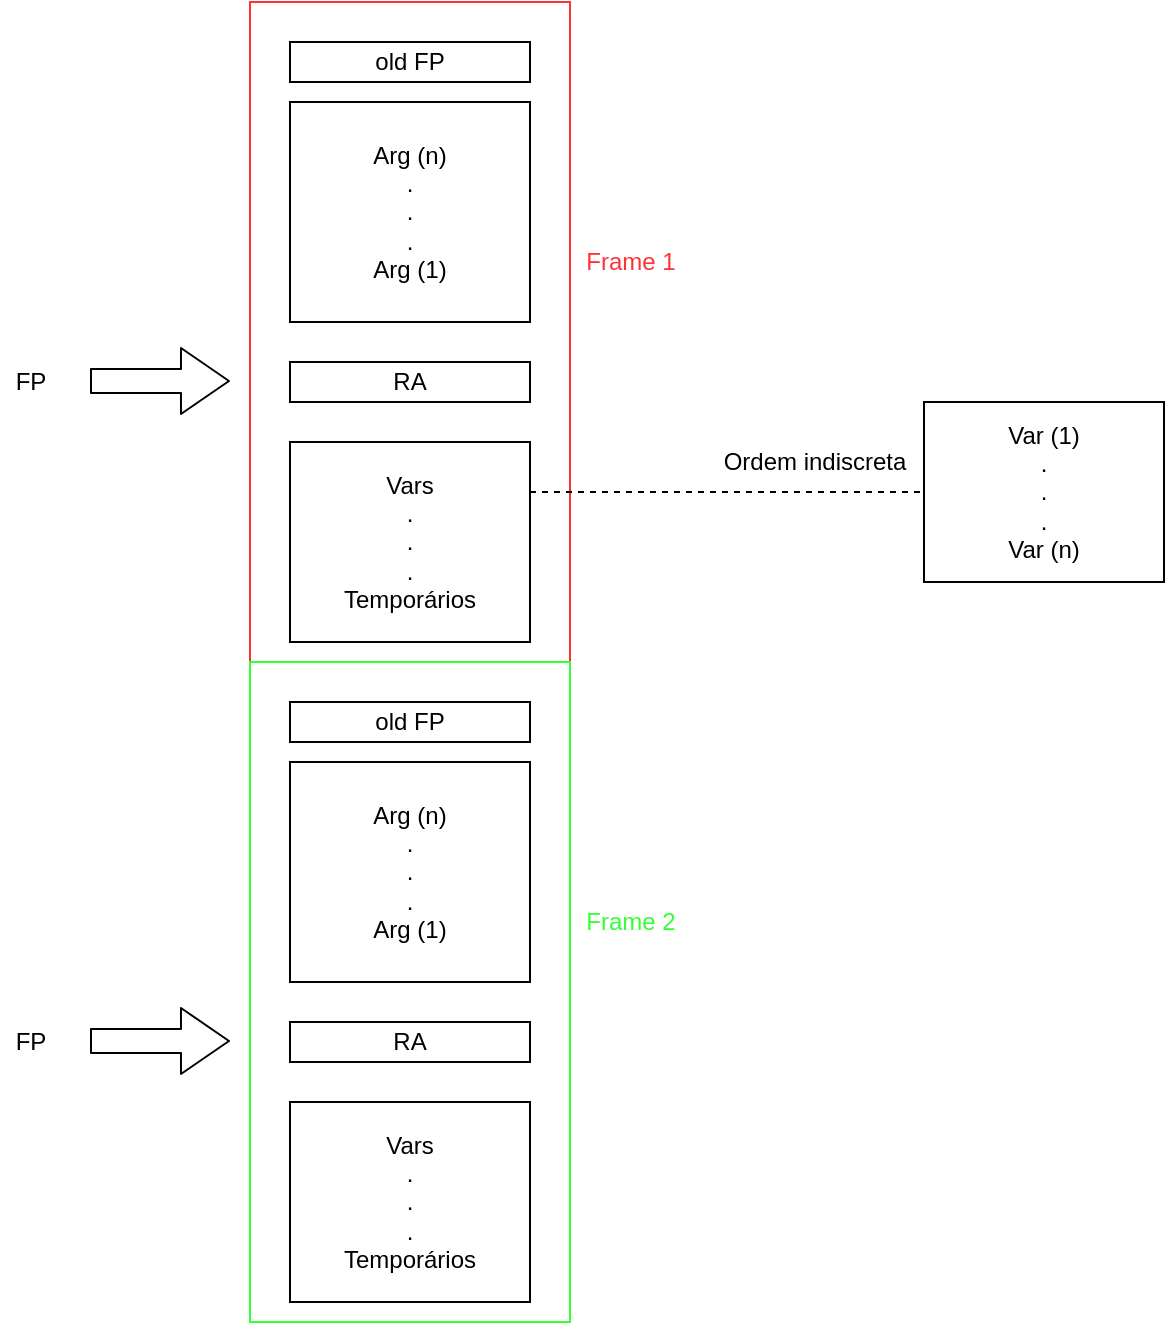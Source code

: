 <mxfile version="13.0.3" type="device" pages="2"><diagram id="4wibgJpAIexuDNMi66K7" name="Page-1"><mxGraphModel dx="2523" dy="978" grid="1" gridSize="10" guides="1" tooltips="1" connect="1" arrows="1" fold="1" page="1" pageScale="1" pageWidth="850" pageHeight="1100" math="0" shadow="0"><root><mxCell id="0"/><mxCell id="1" parent="0"/><mxCell id="9ghQ8gWUfs1PasMU54X1-11" value="" style="rounded=0;whiteSpace=wrap;html=1;strokeColor=#FF3333;" parent="1" vertex="1"><mxGeometry x="-637" y="170" width="160" height="330" as="geometry"/></mxCell><mxCell id="9ghQ8gWUfs1PasMU54X1-1" value="Arg (n)&lt;br&gt;.&lt;br&gt;.&lt;br&gt;.&lt;br&gt;Arg (1)" style="rounded=0;whiteSpace=wrap;html=1;" parent="1" vertex="1"><mxGeometry x="-617" y="220" width="120" height="110" as="geometry"/></mxCell><mxCell id="9ghQ8gWUfs1PasMU54X1-2" value="old FP" style="rounded=0;whiteSpace=wrap;html=1;" parent="1" vertex="1"><mxGeometry x="-617" y="190" width="120" height="20" as="geometry"/></mxCell><mxCell id="9ghQ8gWUfs1PasMU54X1-3" value="RA" style="rounded=0;whiteSpace=wrap;html=1;" parent="1" vertex="1"><mxGeometry x="-617" y="350" width="120" height="20" as="geometry"/></mxCell><mxCell id="9ghQ8gWUfs1PasMU54X1-4" value="" style="shape=flexArrow;endArrow=classic;html=1;width=12;endSize=7.67;" parent="1" edge="1"><mxGeometry width="50" height="50" relative="1" as="geometry"><mxPoint x="-717" y="359.5" as="sourcePoint"/><mxPoint x="-647" y="359.5" as="targetPoint"/></mxGeometry></mxCell><mxCell id="9ghQ8gWUfs1PasMU54X1-5" value="FP" style="text;html=1;align=center;verticalAlign=middle;resizable=0;points=[];autosize=1;" parent="1" vertex="1"><mxGeometry x="-762" y="350" width="30" height="20" as="geometry"/></mxCell><mxCell id="9ghQ8gWUfs1PasMU54X1-6" value="Var (1)&lt;br&gt;.&lt;br&gt;.&lt;br&gt;.&lt;br&gt;Var (n)" style="rounded=0;whiteSpace=wrap;html=1;" parent="1" vertex="1"><mxGeometry x="-300" y="370" width="120" height="90" as="geometry"/></mxCell><mxCell id="9ghQ8gWUfs1PasMU54X1-7" value="Vars&lt;br&gt;.&lt;br&gt;.&lt;br&gt;.&lt;br&gt;Temporários" style="rounded=0;whiteSpace=wrap;html=1;" parent="1" vertex="1"><mxGeometry x="-617" y="390" width="120" height="100" as="geometry"/></mxCell><mxCell id="9ghQ8gWUfs1PasMU54X1-8" value="Arg (n)&lt;br&gt;.&lt;br&gt;.&lt;br&gt;.&lt;br&gt;Arg (1)" style="rounded=0;whiteSpace=wrap;html=1;" parent="1" vertex="1"><mxGeometry x="-617" y="510" width="120" height="110" as="geometry"/></mxCell><mxCell id="9ghQ8gWUfs1PasMU54X1-10" value="Ordem indiscreta" style="text;html=1;align=center;verticalAlign=middle;resizable=0;points=[];autosize=1;" parent="1" vertex="1"><mxGeometry x="-410" y="390" width="110" height="20" as="geometry"/></mxCell><mxCell id="9ghQ8gWUfs1PasMU54X1-12" value="&lt;font color=&quot;#ff3333&quot;&gt;Frame 1&lt;/font&gt;" style="text;html=1;align=center;verticalAlign=middle;resizable=0;points=[];autosize=1;" parent="1" vertex="1"><mxGeometry x="-477" y="290" width="60" height="20" as="geometry"/></mxCell><mxCell id="9ghQ8gWUfs1PasMU54X1-13" value="" style="rounded=0;whiteSpace=wrap;html=1;strokeColor=#33FF33;" parent="1" vertex="1"><mxGeometry x="-637" y="500" width="160" height="330" as="geometry"/></mxCell><mxCell id="9ghQ8gWUfs1PasMU54X1-14" value="Arg (n)&lt;br&gt;.&lt;br&gt;.&lt;br&gt;.&lt;br&gt;Arg (1)" style="rounded=0;whiteSpace=wrap;html=1;" parent="1" vertex="1"><mxGeometry x="-617" y="550" width="120" height="110" as="geometry"/></mxCell><mxCell id="9ghQ8gWUfs1PasMU54X1-15" value="old FP" style="rounded=0;whiteSpace=wrap;html=1;" parent="1" vertex="1"><mxGeometry x="-617" y="520" width="120" height="20" as="geometry"/></mxCell><mxCell id="9ghQ8gWUfs1PasMU54X1-16" value="RA" style="rounded=0;whiteSpace=wrap;html=1;" parent="1" vertex="1"><mxGeometry x="-617" y="680" width="120" height="20" as="geometry"/></mxCell><mxCell id="9ghQ8gWUfs1PasMU54X1-17" value="" style="shape=flexArrow;endArrow=classic;html=1;width=12;endSize=7.67;" parent="1" edge="1"><mxGeometry width="50" height="50" relative="1" as="geometry"><mxPoint x="-717" y="689.5" as="sourcePoint"/><mxPoint x="-647" y="689.5" as="targetPoint"/></mxGeometry></mxCell><mxCell id="9ghQ8gWUfs1PasMU54X1-18" value="FP" style="text;html=1;align=center;verticalAlign=middle;resizable=0;points=[];autosize=1;" parent="1" vertex="1"><mxGeometry x="-762" y="680" width="30" height="20" as="geometry"/></mxCell><mxCell id="9ghQ8gWUfs1PasMU54X1-19" value="Vars&lt;br&gt;.&lt;br&gt;.&lt;br&gt;.&lt;br&gt;Temporários" style="rounded=0;whiteSpace=wrap;html=1;" parent="1" vertex="1"><mxGeometry x="-617" y="720" width="120" height="100" as="geometry"/></mxCell><mxCell id="9ghQ8gWUfs1PasMU54X1-20" value="&lt;font color=&quot;#33ff33&quot;&gt;Frame 2&lt;/font&gt;" style="text;html=1;align=center;verticalAlign=middle;resizable=0;points=[];autosize=1;" parent="1" vertex="1"><mxGeometry x="-477" y="620" width="60" height="20" as="geometry"/></mxCell><mxCell id="9ghQ8gWUfs1PasMU54X1-21" value="" style="endArrow=none;dashed=1;html=1;entryX=0;entryY=0.5;entryDx=0;entryDy=0;exitX=1;exitY=0.25;exitDx=0;exitDy=0;" parent="1" source="9ghQ8gWUfs1PasMU54X1-7" target="9ghQ8gWUfs1PasMU54X1-6" edge="1"><mxGeometry width="50" height="50" relative="1" as="geometry"><mxPoint x="-537" y="550" as="sourcePoint"/><mxPoint x="-487" y="500" as="targetPoint"/></mxGeometry></mxCell></root></mxGraphModel></diagram><diagram id="Yg_myk2d4csu1TDAyhJe" name="Page-2"><mxGraphModel dx="2031" dy="2287" grid="1" gridSize="10" guides="1" tooltips="1" connect="1" arrows="1" fold="1" page="1" pageScale="1" pageWidth="850" pageHeight="1100" math="0" shadow="0"><root><mxCell id="Uy7HCctzEd8THM7PQtS6-0"/><mxCell id="Uy7HCctzEd8THM7PQtS6-1" parent="Uy7HCctzEd8THM7PQtS6-0"/><mxCell id="Uy7HCctzEd8THM7PQtS6-3" value="INT" style="rounded=0;whiteSpace=wrap;html=1;strokeColor=#000000;align=center;" vertex="1" parent="Uy7HCctzEd8THM7PQtS6-1"><mxGeometry x="40" y="50" width="120" height="60" as="geometry"/></mxCell><mxCell id="Uy7HCctzEd8THM7PQtS6-4" value="FLOAT&lt;span style=&quot;font-family: monospace ; font-size: 0px&quot;&gt;%3CmxGraphModel%3E%3Croot%3E%3CmxCell%20id%3D%220%22%2F%3E%3CmxCell%20id%3D%221%22%20parent%3D%220%22%2F%3E%3CmxCell%20id%3D%222%22%20value%3D%22INT%22%20style%3D%22rounded%3D0%3BwhiteSpace%3Dwrap%3Bhtml%3D1%3BstrokeColor%3D%23000000%3Balign%3Dcenter%3B%22%20vertex%3D%221%22%20parent%3D%221%22%3E%3CmxGeometry%20x%3D%22160%22%20y%3D%22190%22%20width%3D%22120%22%20height%3D%2260%22%20as%3D%22geometry%22%2F%3E%3C%2FmxCell%3E%3C%2Froot%3E%3C%2FmxGraphModel%3E&lt;/span&gt;" style="rounded=0;whiteSpace=wrap;html=1;strokeColor=#000000;align=center;" vertex="1" parent="Uy7HCctzEd8THM7PQtS6-1"><mxGeometry x="280" y="110" width="120" height="60" as="geometry"/></mxCell><mxCell id="Uy7HCctzEd8THM7PQtS6-5" value="STRING" style="rounded=0;whiteSpace=wrap;html=1;strokeColor=#000000;align=center;" vertex="1" parent="Uy7HCctzEd8THM7PQtS6-1"><mxGeometry x="480" y="50" width="120" height="60" as="geometry"/></mxCell><mxCell id="Uy7HCctzEd8THM7PQtS6-6" value="BOOL" style="rounded=0;whiteSpace=wrap;html=1;strokeColor=#000000;align=center;" vertex="1" parent="Uy7HCctzEd8THM7PQtS6-1"><mxGeometry x="280" y="170" width="120" height="60" as="geometry"/></mxCell><mxCell id="Uy7HCctzEd8THM7PQtS6-7" value="ARRAY" style="rounded=0;whiteSpace=wrap;html=1;strokeColor=#000000;align=center;" vertex="1" parent="Uy7HCctzEd8THM7PQtS6-1"><mxGeometry x="680" y="50" width="120" height="60" as="geometry"/></mxCell><mxCell id="Uy7HCctzEd8THM7PQtS6-8" value="ID" style="rounded=0;whiteSpace=wrap;html=1;strokeColor=#000000;align=center;" vertex="1" parent="Uy7HCctzEd8THM7PQtS6-1"><mxGeometry x="480" y="110" width="120" height="60" as="geometry"/></mxCell><mxCell id="Uy7HCctzEd8THM7PQtS6-17" value="INT" style="rounded=0;whiteSpace=wrap;html=1;strokeColor=#000000;align=center;" vertex="1" parent="Uy7HCctzEd8THM7PQtS6-1"><mxGeometry x="280" y="50" width="120" height="60" as="geometry"/></mxCell><mxCell id="Uy7HCctzEd8THM7PQtS6-19" value="&lt;b&gt;&lt;font style=&quot;font-size: 18px&quot;&gt;Compativel&lt;/font&gt;&lt;/b&gt;" style="text;html=1;align=center;verticalAlign=middle;resizable=0;points=[];autosize=1;" vertex="1" parent="Uy7HCctzEd8THM7PQtS6-1"><mxGeometry x="285" y="10" width="110" height="20" as="geometry"/></mxCell><mxCell id="Uy7HCctzEd8THM7PQtS6-20" value="&lt;b&gt;&lt;font style=&quot;font-size: 18px&quot;&gt;Não&lt;br&gt;Compativel&lt;/font&gt;&lt;/b&gt;" style="text;html=1;align=center;verticalAlign=middle;resizable=0;points=[];autosize=1;" vertex="1" parent="Uy7HCctzEd8THM7PQtS6-1"><mxGeometry x="485" width="110" height="40" as="geometry"/></mxCell><mxCell id="Uy7HCctzEd8THM7PQtS6-21" value="&lt;b&gt;&lt;font style=&quot;font-size: 18px&quot;&gt;Recursivamente&lt;br&gt;Verificado&lt;br&gt;&lt;/font&gt;&lt;/b&gt;" style="text;html=1;align=center;verticalAlign=middle;resizable=0;points=[];autosize=1;" vertex="1" parent="Uy7HCctzEd8THM7PQtS6-1"><mxGeometry x="665" width="150" height="40" as="geometry"/></mxCell><mxCell id="Uy7HCctzEd8THM7PQtS6-22" value="FLOAT&lt;span style=&quot;font-family: monospace ; font-size: 0px&quot;&gt;%3CmxGraphModel%3E%3Croot%3E%3CmxCell%20id%3D%220%22%2F%3E%3CmxCell%20id%3D%221%22%20parent%3D%220%22%2F%3E%3CmxCell%20id%3D%222%22%20value%3D%22INT%22%20style%3D%22rounded%3D0%3BwhiteSpace%3Dwrap%3Bhtml%3D1%3BstrokeColor%3D%23000000%3Balign%3Dcenter%3B%22%20vertex%3D%221%22%20parent%3D%221%22%3E%3CmxGeometry%20x%3D%22160%22%20y%3D%22190%22%20width%3D%22120%22%20height%3D%2260%22%20as%3D%22geometry%22%2F%3E%3C%2FmxCell%3E%3C%2Froot%3E%3C%2FmxGraphModel%3E&lt;/span&gt;" style="rounded=0;whiteSpace=wrap;html=1;strokeColor=#000000;align=center;" vertex="1" parent="Uy7HCctzEd8THM7PQtS6-1"><mxGeometry x="40" y="330" width="120" height="60" as="geometry"/></mxCell><mxCell id="Uy7HCctzEd8THM7PQtS6-23" value="FLOAT&lt;span style=&quot;font-family: monospace ; font-size: 0px&quot;&gt;%3CmxGraphModel%3E%3Croot%3E%3CmxCell%20id%3D%220%22%2F%3E%3CmxCell%20id%3D%221%22%20parent%3D%220%22%2F%3E%3CmxCell%20id%3D%222%22%20value%3D%22INT%22%20style%3D%22rounded%3D0%3BwhiteSpace%3Dwrap%3Bhtml%3D1%3BstrokeColor%3D%23000000%3Balign%3Dcenter%3B%22%20vertex%3D%221%22%20parent%3D%221%22%3E%3CmxGeometry%20x%3D%22160%22%20y%3D%22190%22%20width%3D%22120%22%20height%3D%2260%22%20as%3D%22geometry%22%2F%3E%3C%2FmxCell%3E%3C%2Froot%3E%3C%2FmxGraphModel%3E&lt;/span&gt;" style="rounded=0;whiteSpace=wrap;html=1;strokeColor=#000000;align=center;" vertex="1" parent="Uy7HCctzEd8THM7PQtS6-1"><mxGeometry x="280.0" y="390" width="120" height="60" as="geometry"/></mxCell><mxCell id="Uy7HCctzEd8THM7PQtS6-24" value="BOOL" style="rounded=0;whiteSpace=wrap;html=1;strokeColor=#000000;align=center;" vertex="1" parent="Uy7HCctzEd8THM7PQtS6-1"><mxGeometry x="280.0" y="450" width="120" height="60" as="geometry"/></mxCell><mxCell id="Uy7HCctzEd8THM7PQtS6-25" value="INT" style="rounded=0;whiteSpace=wrap;html=1;strokeColor=#000000;align=center;" vertex="1" parent="Uy7HCctzEd8THM7PQtS6-1"><mxGeometry x="280.0" y="330" width="120" height="60" as="geometry"/></mxCell><mxCell id="Uy7HCctzEd8THM7PQtS6-26" value="STRING" style="rounded=0;whiteSpace=wrap;html=1;strokeColor=#000000;align=center;" vertex="1" parent="Uy7HCctzEd8THM7PQtS6-1"><mxGeometry x="480.0" y="330" width="120" height="60" as="geometry"/></mxCell><mxCell id="Uy7HCctzEd8THM7PQtS6-27" value="ID" style="rounded=0;whiteSpace=wrap;html=1;strokeColor=#000000;align=center;" vertex="1" parent="Uy7HCctzEd8THM7PQtS6-1"><mxGeometry x="480.0" y="390" width="120" height="60" as="geometry"/></mxCell><mxCell id="Uy7HCctzEd8THM7PQtS6-28" value="ARRAY" style="rounded=0;whiteSpace=wrap;html=1;strokeColor=#000000;align=center;" vertex="1" parent="Uy7HCctzEd8THM7PQtS6-1"><mxGeometry x="680.0" y="330" width="120" height="60" as="geometry"/></mxCell><mxCell id="Uy7HCctzEd8THM7PQtS6-29" value="BOOL" style="rounded=0;whiteSpace=wrap;html=1;strokeColor=#000000;align=center;" vertex="1" parent="Uy7HCctzEd8THM7PQtS6-1"><mxGeometry x="40" y="610" width="120" height="60" as="geometry"/></mxCell><mxCell id="Uy7HCctzEd8THM7PQtS6-30" value="FLOAT&lt;span style=&quot;font-family: monospace ; font-size: 0px&quot;&gt;%3CmxGraphModel%3E%3Croot%3E%3CmxCell%20id%3D%220%22%2F%3E%3CmxCell%20id%3D%221%22%20parent%3D%220%22%2F%3E%3CmxCell%20id%3D%222%22%20value%3D%22INT%22%20style%3D%22rounded%3D0%3BwhiteSpace%3Dwrap%3Bhtml%3D1%3BstrokeColor%3D%23000000%3Balign%3Dcenter%3B%22%20vertex%3D%221%22%20parent%3D%221%22%3E%3CmxGeometry%20x%3D%22160%22%20y%3D%22190%22%20width%3D%22120%22%20height%3D%2260%22%20as%3D%22geometry%22%2F%3E%3C%2FmxCell%3E%3C%2Froot%3E%3C%2FmxGraphModel%3E&lt;/span&gt;" style="rounded=0;whiteSpace=wrap;html=1;strokeColor=#000000;align=center;" vertex="1" parent="Uy7HCctzEd8THM7PQtS6-1"><mxGeometry x="480.0" y="730" width="120" height="60" as="geometry"/></mxCell><mxCell id="Uy7HCctzEd8THM7PQtS6-31" value="INT" style="rounded=0;whiteSpace=wrap;html=1;strokeColor=#000000;align=center;" vertex="1" parent="Uy7HCctzEd8THM7PQtS6-1"><mxGeometry x="280.0" y="610" width="120" height="60" as="geometry"/></mxCell><mxCell id="Uy7HCctzEd8THM7PQtS6-32" value="BOOL" style="rounded=0;whiteSpace=wrap;html=1;strokeColor=#000000;align=center;" vertex="1" parent="Uy7HCctzEd8THM7PQtS6-1"><mxGeometry x="280.0" y="670" width="120" height="60" as="geometry"/></mxCell><mxCell id="Uy7HCctzEd8THM7PQtS6-33" value="STRING" style="rounded=0;whiteSpace=wrap;html=1;strokeColor=#000000;align=center;" vertex="1" parent="Uy7HCctzEd8THM7PQtS6-1"><mxGeometry x="480.0" y="610" width="120" height="60" as="geometry"/></mxCell><mxCell id="Uy7HCctzEd8THM7PQtS6-34" value="ARRAY" style="rounded=0;whiteSpace=wrap;html=1;strokeColor=#000000;align=center;" vertex="1" parent="Uy7HCctzEd8THM7PQtS6-1"><mxGeometry x="680.0" y="610" width="120" height="60" as="geometry"/></mxCell><mxCell id="Uy7HCctzEd8THM7PQtS6-35" value="ID" style="rounded=0;whiteSpace=wrap;html=1;strokeColor=#000000;align=center;" vertex="1" parent="Uy7HCctzEd8THM7PQtS6-1"><mxGeometry x="480.0" y="670" width="120" height="60" as="geometry"/></mxCell><mxCell id="Uy7HCctzEd8THM7PQtS6-36" value="VOID" style="rounded=0;whiteSpace=wrap;html=1;strokeColor=#000000;align=center;" vertex="1" parent="Uy7HCctzEd8THM7PQtS6-1"><mxGeometry x="280" y="230" width="120" height="60" as="geometry"/></mxCell><mxCell id="Uy7HCctzEd8THM7PQtS6-37" value="VOID" style="rounded=0;whiteSpace=wrap;html=1;strokeColor=#000000;align=center;" vertex="1" parent="Uy7HCctzEd8THM7PQtS6-1"><mxGeometry x="280.0" y="510" width="120" height="60" as="geometry"/></mxCell><mxCell id="Uy7HCctzEd8THM7PQtS6-38" value="VOID" style="rounded=0;whiteSpace=wrap;html=1;strokeColor=#000000;align=center;" vertex="1" parent="Uy7HCctzEd8THM7PQtS6-1"><mxGeometry x="280.0" y="730" width="120" height="60" as="geometry"/></mxCell><mxCell id="Uy7HCctzEd8THM7PQtS6-66" value="STRING" style="rounded=0;whiteSpace=wrap;html=1;strokeColor=#000000;align=center;" vertex="1" parent="Uy7HCctzEd8THM7PQtS6-1"><mxGeometry x="40" y="890" width="120" height="60" as="geometry"/></mxCell><mxCell id="Uy7HCctzEd8THM7PQtS6-67" value="FLOAT&lt;span style=&quot;font-family: monospace ; font-size: 0px&quot;&gt;%3CmxGraphModel%3E%3Croot%3E%3CmxCell%20id%3D%220%22%2F%3E%3CmxCell%20id%3D%221%22%20parent%3D%220%22%2F%3E%3CmxCell%20id%3D%222%22%20value%3D%22INT%22%20style%3D%22rounded%3D0%3BwhiteSpace%3Dwrap%3Bhtml%3D1%3BstrokeColor%3D%23000000%3Balign%3Dcenter%3B%22%20vertex%3D%221%22%20parent%3D%221%22%3E%3CmxGeometry%20x%3D%22160%22%20y%3D%22190%22%20width%3D%22120%22%20height%3D%2260%22%20as%3D%22geometry%22%2F%3E%3C%2FmxCell%3E%3C%2Froot%3E%3C%2FmxGraphModel%3E&lt;/span&gt;" style="rounded=0;whiteSpace=wrap;html=1;strokeColor=#000000;align=center;" vertex="1" parent="Uy7HCctzEd8THM7PQtS6-1"><mxGeometry x="280.0" y="950" width="120" height="60" as="geometry"/></mxCell><mxCell id="Uy7HCctzEd8THM7PQtS6-68" value="INT" style="rounded=0;whiteSpace=wrap;html=1;strokeColor=#000000;align=center;" vertex="1" parent="Uy7HCctzEd8THM7PQtS6-1"><mxGeometry x="280.0" y="890" width="120" height="60" as="geometry"/></mxCell><mxCell id="Uy7HCctzEd8THM7PQtS6-69" value="BOOL" style="rounded=0;whiteSpace=wrap;html=1;strokeColor=#000000;align=center;" vertex="1" parent="Uy7HCctzEd8THM7PQtS6-1"><mxGeometry x="280.0" y="1010" width="120" height="60" as="geometry"/></mxCell><mxCell id="Uy7HCctzEd8THM7PQtS6-70" value="VOID" style="rounded=0;whiteSpace=wrap;html=1;strokeColor=#000000;align=center;" vertex="1" parent="Uy7HCctzEd8THM7PQtS6-1"><mxGeometry x="280.0" y="1070" width="120" height="60" as="geometry"/></mxCell><mxCell id="Uy7HCctzEd8THM7PQtS6-71" value="STRING" style="rounded=0;whiteSpace=wrap;html=1;strokeColor=#000000;align=center;" vertex="1" parent="Uy7HCctzEd8THM7PQtS6-1"><mxGeometry x="280.0" y="1130" width="120" height="60" as="geometry"/></mxCell><mxCell id="Uy7HCctzEd8THM7PQtS6-72" value="ID" style="rounded=0;whiteSpace=wrap;html=1;strokeColor=#000000;align=center;" vertex="1" parent="Uy7HCctzEd8THM7PQtS6-1"><mxGeometry x="480.0" y="890" width="120" height="60" as="geometry"/></mxCell><mxCell id="Uy7HCctzEd8THM7PQtS6-73" value="ARRAY" style="rounded=0;whiteSpace=wrap;html=1;strokeColor=#000000;align=center;" vertex="1" parent="Uy7HCctzEd8THM7PQtS6-1"><mxGeometry x="680.0" y="890" width="120" height="60" as="geometry"/></mxCell></root></mxGraphModel></diagram></mxfile>